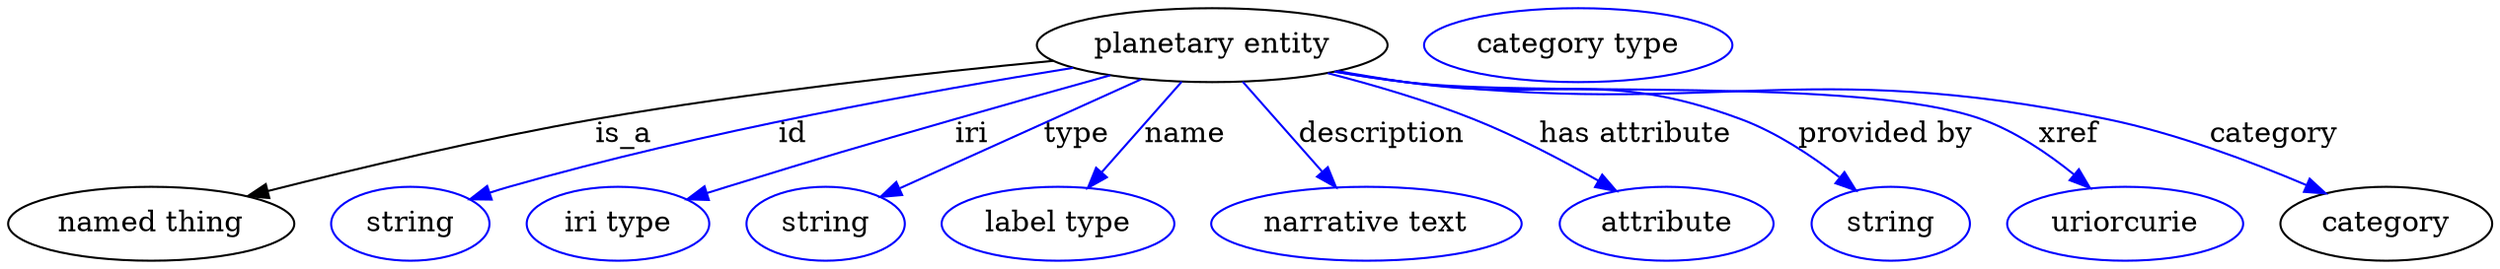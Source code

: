 digraph {
	graph [bb="0,0,1205.9,123"];
	node [label="\N"];
	"planetary entity"	[height=0.5,
		label="planetary entity",
		pos="585.54,105",
		width=2.3651];
	"named thing"	[height=0.5,
		pos="69.544,18",
		width=1.9318];
	"planetary entity" -> "named thing"	[label=is_a,
		lp="299.54,61.5",
		pos="e,116.43,31.444 508.13,97.357 447.35,91.567 360.72,82.044 285.54,69 231.01,59.537 169.59,44.929 126.22,33.942"];
	id	[color=blue,
		height=0.5,
		label=string,
		pos="195.54,18",
		width=1.0652];
	"planetary entity" -> id	[color=blue,
		label=id,
		lp="381.54,61.5",
		pos="e,224.55,29.922 517.92,93.925 448.36,82.78 337.25,62.791 243.54,36 240.44,35.113 237.25,34.133 234.05,33.106",
		style=solid];
	iri	[color=blue,
		height=0.5,
		label="iri type",
		pos="296.54,18",
		width=1.2277];
	"planetary entity" -> iri	[color=blue,
		label=iri,
		lp="468.54,61.5",
		pos="e,330.22,29.681 535.91,90.328 512.95,83.946 485.33,76.186 460.54,69 411.52,54.785 399.33,50.997 350.54,36 347.05,34.926 343.43,33.805 \
339.8,32.674",
		style=solid];
	type	[color=blue,
		height=0.5,
		label=string,
		pos="397.54,18",
		width=1.0652];
	"planetary entity" -> type	[color=blue,
		label=type,
		lp="519.54,61.5",
		pos="e,424.21,31.059 551.06,88.41 517.78,73.36 467.58,50.664 433.73,35.36",
		style=solid];
	name	[color=blue,
		height=0.5,
		label="label type",
		pos="510.54,18",
		width=1.5707];
	"planetary entity" -> name	[color=blue,
		label=name,
		lp="572.54,61.5",
		pos="e,525.08,35.469 570.73,87.207 559.66,74.669 544.38,57.35 531.99,43.302",
		style=solid];
	description	[color=blue,
		height=0.5,
		label="narrative text",
		pos="660.54,18",
		width=2.0943];
	"planetary entity" -> description	[color=blue,
		label=description,
		lp="668.04,61.5",
		pos="e,645.76,35.758 600.36,87.207 611.35,74.75 626.51,57.573 638.86,43.574",
		style=solid];
	"has attribute"	[color=blue,
		height=0.5,
		label=attribute,
		pos="805.54,18",
		width=1.4443];
	"planetary entity" -> "has attribute"	[color=blue,
		label="has attribute",
		lp="791.54,61.5",
		pos="e,781.02,34.155 641.76,91.401 664.16,85.639 689.93,78.06 712.54,69 732.93,60.831 754.61,49.356 771.9,39.46",
		style=solid];
	"provided by"	[color=blue,
		height=0.5,
		label=string,
		pos="913.54,18",
		width=1.0652];
	"planetary entity" -> "provided by"	[color=blue,
		label="provided by",
		lp="913.04,61.5",
		pos="e,896.89,34.446 646.37,92.367 657.39,90.44 668.79,88.564 679.54,87 751.67,76.508 774.38,94.796 842.54,69 859.43,62.609 876.06,51.255 \
888.97,40.98",
		style=solid];
	xref	[color=blue,
		height=0.5,
		label=uriorcurie,
		pos="1027.5,18",
		width=1.5887];
	"planetary entity" -> xref	[color=blue,
		label=xref,
		lp="1001,61.5",
		pos="e,1011,35.436 645.31,92.13 656.64,90.181 668.43,88.357 679.54,87 741.43,79.439 900.95,90.328 959.54,69 975.54,63.176 991.03,52.339 \
1003.2,42.24",
		style=solid];
	category	[height=0.5,
		pos="1154.5,18",
		width=1.4263];
	"planetary entity" -> category	[color=blue,
		label=category,
		lp="1101,61.5",
		pos="e,1125,32.894 645.05,92.071 656.46,90.115 668.34,88.304 679.54,87 829.85,69.5 871.35,99.626 1019.5,69 1053,62.085 1089.2,48.296 \
1115.7,36.947",
		style=solid];
	"named thing_category"	[color=blue,
		height=0.5,
		label="category type",
		pos="763.54,105",
		width=2.0762];
}
